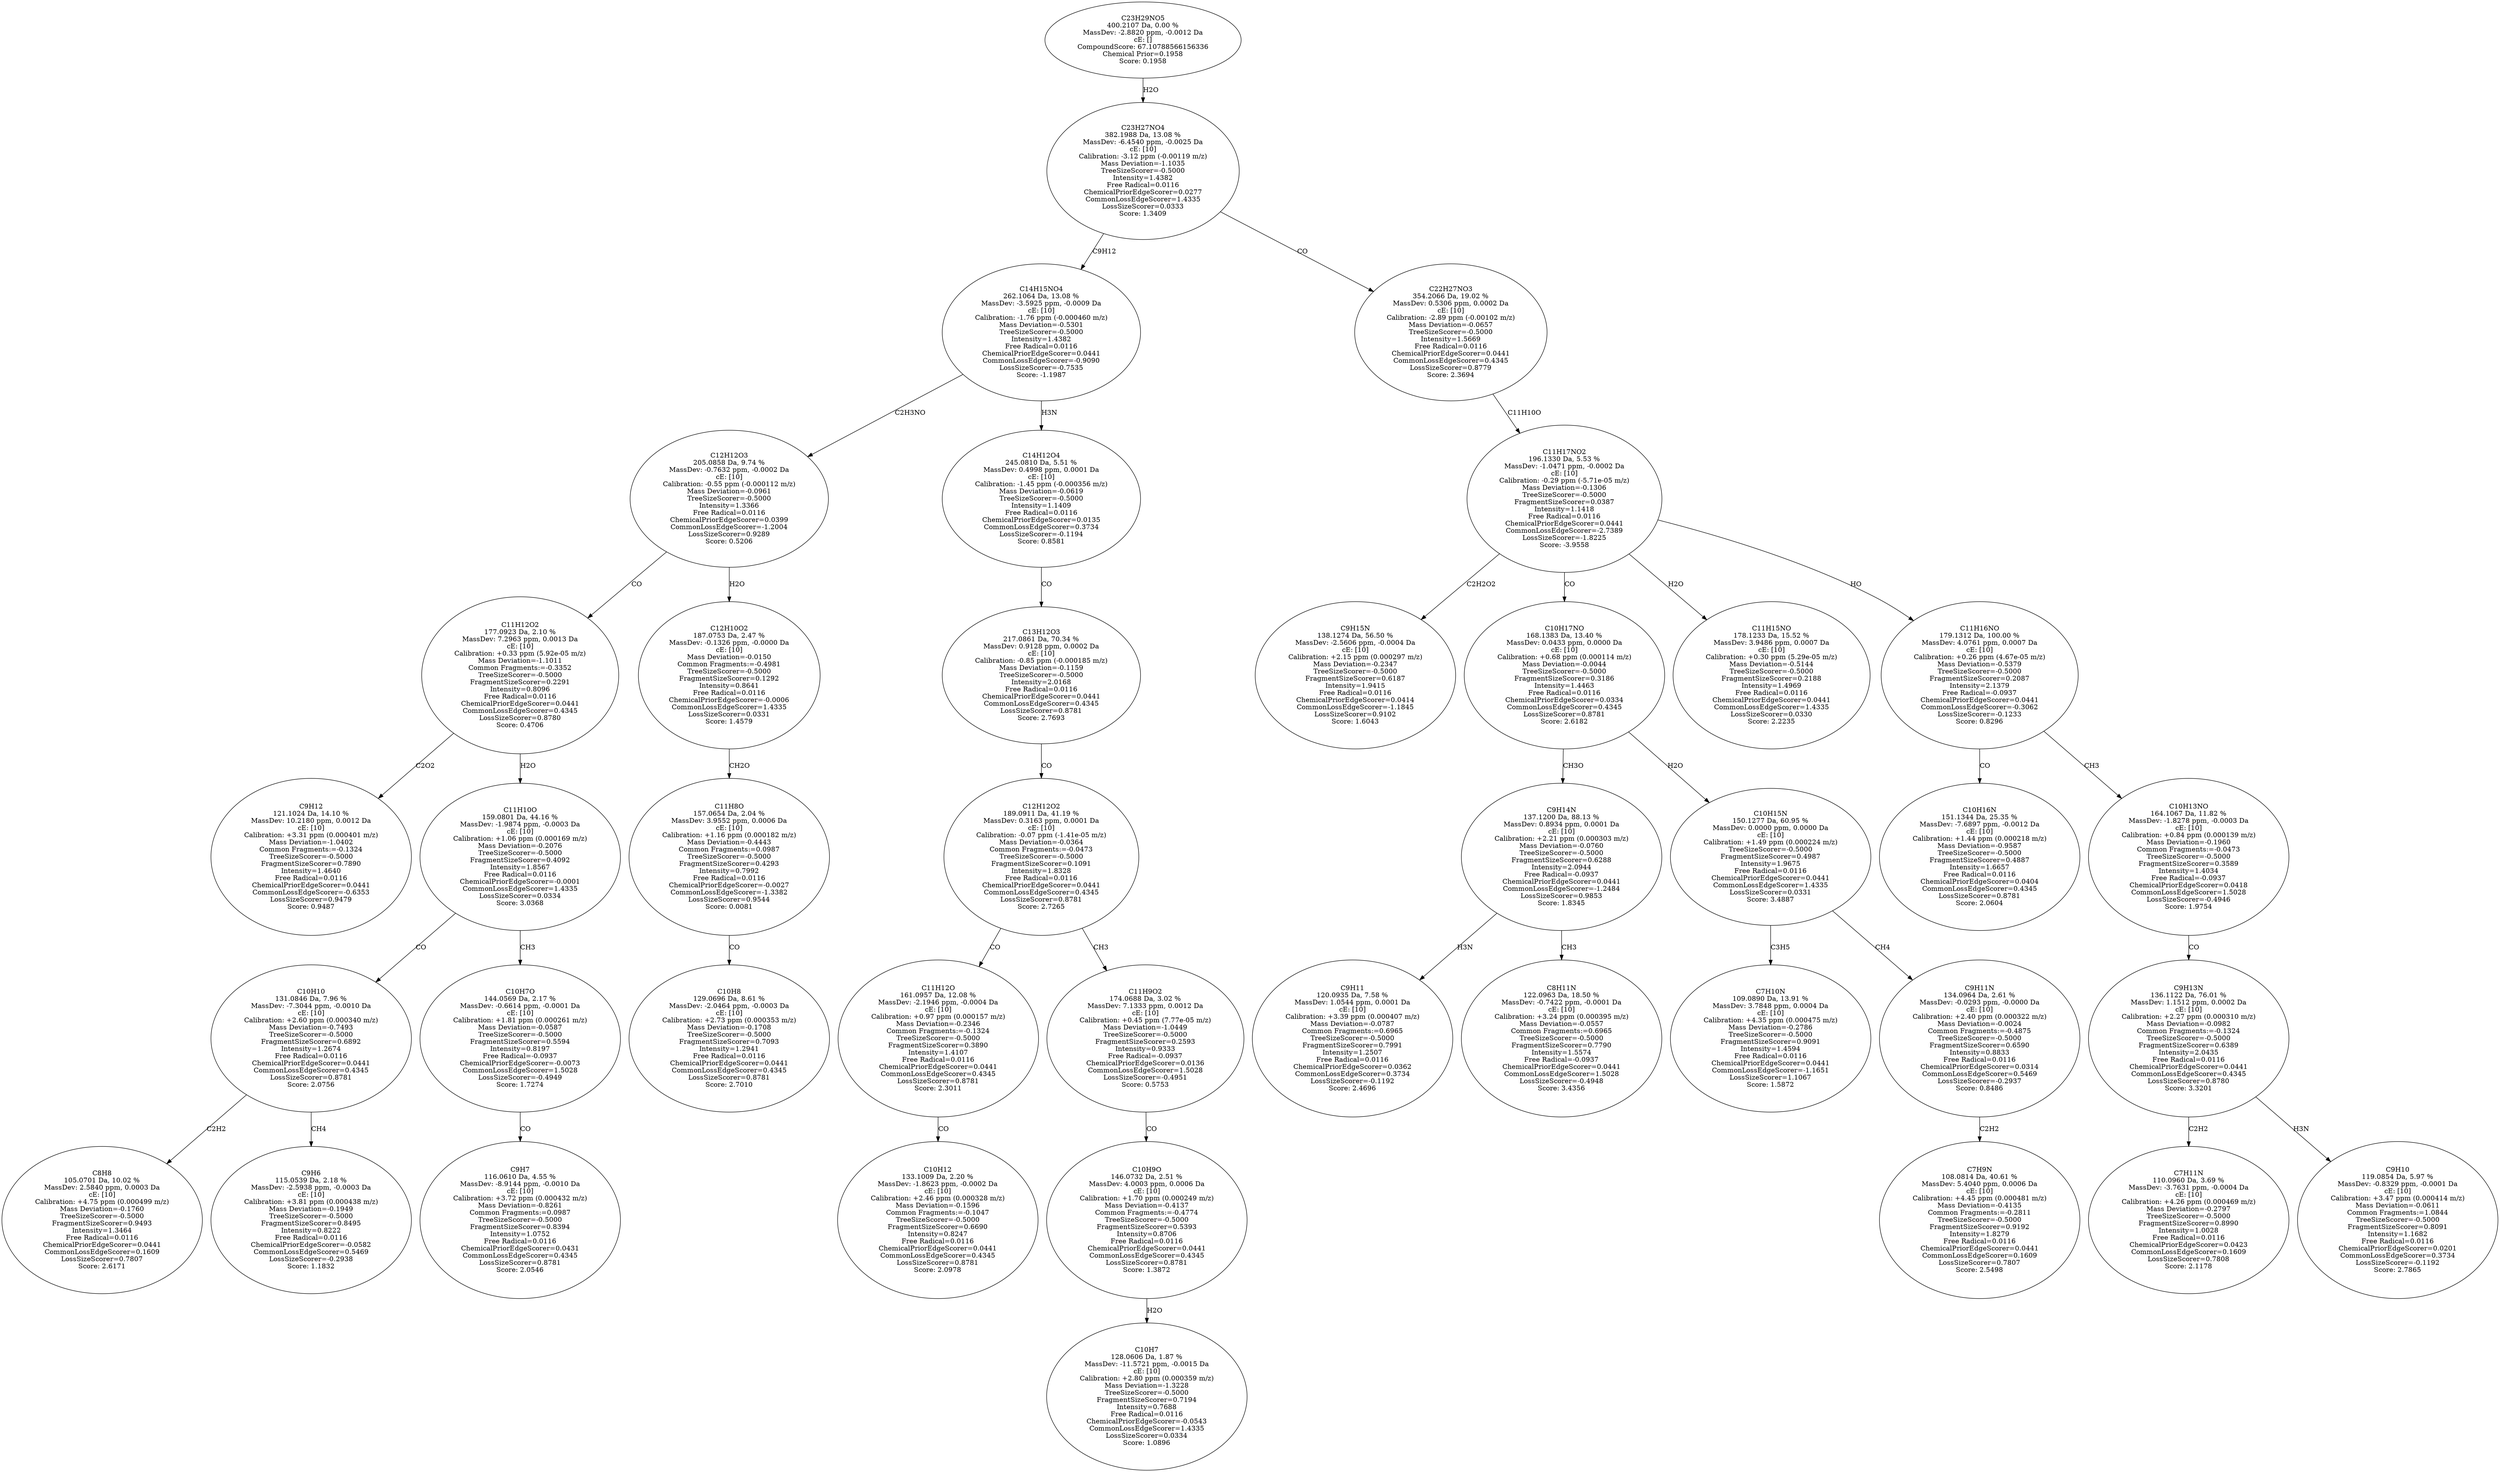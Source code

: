 strict digraph {
v1 [label="C9H12\n121.1024 Da, 14.10 %\nMassDev: 10.2180 ppm, 0.0012 Da\ncE: [10]\nCalibration: +3.31 ppm (0.000401 m/z)\nMass Deviation=-1.0402\nCommon Fragments:=-0.1324\nTreeSizeScorer=-0.5000\nFragmentSizeScorer=0.7890\nIntensity=1.4640\nFree Radical=0.0116\nChemicalPriorEdgeScorer=0.0441\nCommonLossEdgeScorer=-0.6353\nLossSizeScorer=0.9479\nScore: 0.9487"];
v2 [label="C8H8\n105.0701 Da, 10.02 %\nMassDev: 2.5840 ppm, 0.0003 Da\ncE: [10]\nCalibration: +4.75 ppm (0.000499 m/z)\nMass Deviation=-0.1760\nTreeSizeScorer=-0.5000\nFragmentSizeScorer=0.9493\nIntensity=1.3464\nFree Radical=0.0116\nChemicalPriorEdgeScorer=0.0441\nCommonLossEdgeScorer=0.1609\nLossSizeScorer=0.7807\nScore: 2.6171"];
v3 [label="C9H6\n115.0539 Da, 2.18 %\nMassDev: -2.5938 ppm, -0.0003 Da\ncE: [10]\nCalibration: +3.81 ppm (0.000438 m/z)\nMass Deviation=-0.1949\nTreeSizeScorer=-0.5000\nFragmentSizeScorer=0.8495\nIntensity=0.8222\nFree Radical=0.0116\nChemicalPriorEdgeScorer=-0.0582\nCommonLossEdgeScorer=0.5469\nLossSizeScorer=-0.2938\nScore: 1.1832"];
v4 [label="C10H10\n131.0846 Da, 7.96 %\nMassDev: -7.3044 ppm, -0.0010 Da\ncE: [10]\nCalibration: +2.60 ppm (0.000340 m/z)\nMass Deviation=-0.7493\nTreeSizeScorer=-0.5000\nFragmentSizeScorer=0.6892\nIntensity=1.2674\nFree Radical=0.0116\nChemicalPriorEdgeScorer=0.0441\nCommonLossEdgeScorer=0.4345\nLossSizeScorer=0.8781\nScore: 2.0756"];
v5 [label="C9H7\n116.0610 Da, 4.55 %\nMassDev: -8.9144 ppm, -0.0010 Da\ncE: [10]\nCalibration: +3.72 ppm (0.000432 m/z)\nMass Deviation=-0.8261\nCommon Fragments:=0.0987\nTreeSizeScorer=-0.5000\nFragmentSizeScorer=0.8394\nIntensity=1.0752\nFree Radical=0.0116\nChemicalPriorEdgeScorer=0.0431\nCommonLossEdgeScorer=0.4345\nLossSizeScorer=0.8781\nScore: 2.0546"];
v6 [label="C10H7O\n144.0569 Da, 2.17 %\nMassDev: -0.6614 ppm, -0.0001 Da\ncE: [10]\nCalibration: +1.81 ppm (0.000261 m/z)\nMass Deviation=-0.0587\nTreeSizeScorer=-0.5000\nFragmentSizeScorer=0.5594\nIntensity=0.8197\nFree Radical=-0.0937\nChemicalPriorEdgeScorer=-0.0073\nCommonLossEdgeScorer=1.5028\nLossSizeScorer=-0.4949\nScore: 1.7274"];
v7 [label="C11H10O\n159.0801 Da, 44.16 %\nMassDev: -1.9874 ppm, -0.0003 Da\ncE: [10]\nCalibration: +1.06 ppm (0.000169 m/z)\nMass Deviation=-0.2076\nTreeSizeScorer=-0.5000\nFragmentSizeScorer=0.4092\nIntensity=1.8567\nFree Radical=0.0116\nChemicalPriorEdgeScorer=-0.0001\nCommonLossEdgeScorer=1.4335\nLossSizeScorer=0.0334\nScore: 3.0368"];
v8 [label="C11H12O2\n177.0923 Da, 2.10 %\nMassDev: 7.2963 ppm, 0.0013 Da\ncE: [10]\nCalibration: +0.33 ppm (5.92e-05 m/z)\nMass Deviation=-1.1011\nCommon Fragments:=-0.3352\nTreeSizeScorer=-0.5000\nFragmentSizeScorer=0.2291\nIntensity=0.8096\nFree Radical=0.0116\nChemicalPriorEdgeScorer=0.0441\nCommonLossEdgeScorer=0.4345\nLossSizeScorer=0.8780\nScore: 0.4706"];
v9 [label="C10H8\n129.0696 Da, 8.61 %\nMassDev: -2.0464 ppm, -0.0003 Da\ncE: [10]\nCalibration: +2.73 ppm (0.000353 m/z)\nMass Deviation=-0.1708\nTreeSizeScorer=-0.5000\nFragmentSizeScorer=0.7093\nIntensity=1.2941\nFree Radical=0.0116\nChemicalPriorEdgeScorer=0.0441\nCommonLossEdgeScorer=0.4345\nLossSizeScorer=0.8781\nScore: 2.7010"];
v10 [label="C11H8O\n157.0654 Da, 2.04 %\nMassDev: 3.9552 ppm, 0.0006 Da\ncE: [10]\nCalibration: +1.16 ppm (0.000182 m/z)\nMass Deviation=-0.4443\nCommon Fragments:=0.0987\nTreeSizeScorer=-0.5000\nFragmentSizeScorer=0.4293\nIntensity=0.7992\nFree Radical=0.0116\nChemicalPriorEdgeScorer=-0.0027\nCommonLossEdgeScorer=-1.3382\nLossSizeScorer=0.9544\nScore: 0.0081"];
v11 [label="C12H10O2\n187.0753 Da, 2.47 %\nMassDev: -0.1326 ppm, -0.0000 Da\ncE: [10]\nMass Deviation=-0.0150\nCommon Fragments:=-0.4981\nTreeSizeScorer=-0.5000\nFragmentSizeScorer=0.1292\nIntensity=0.8641\nFree Radical=0.0116\nChemicalPriorEdgeScorer=-0.0006\nCommonLossEdgeScorer=1.4335\nLossSizeScorer=0.0331\nScore: 1.4579"];
v12 [label="C12H12O3\n205.0858 Da, 9.74 %\nMassDev: -0.7632 ppm, -0.0002 Da\ncE: [10]\nCalibration: -0.55 ppm (-0.000112 m/z)\nMass Deviation=-0.0961\nTreeSizeScorer=-0.5000\nIntensity=1.3366\nFree Radical=0.0116\nChemicalPriorEdgeScorer=0.0399\nCommonLossEdgeScorer=-1.2004\nLossSizeScorer=0.9289\nScore: 0.5206"];
v13 [label="C10H12\n133.1009 Da, 2.20 %\nMassDev: -1.8623 ppm, -0.0002 Da\ncE: [10]\nCalibration: +2.46 ppm (0.000328 m/z)\nMass Deviation=-0.1596\nCommon Fragments:=-0.1047\nTreeSizeScorer=-0.5000\nFragmentSizeScorer=0.6690\nIntensity=0.8247\nFree Radical=0.0116\nChemicalPriorEdgeScorer=0.0441\nCommonLossEdgeScorer=0.4345\nLossSizeScorer=0.8781\nScore: 2.0978"];
v14 [label="C11H12O\n161.0957 Da, 12.08 %\nMassDev: -2.1946 ppm, -0.0004 Da\ncE: [10]\nCalibration: +0.97 ppm (0.000157 m/z)\nMass Deviation=-0.2346\nCommon Fragments:=-0.1324\nTreeSizeScorer=-0.5000\nFragmentSizeScorer=0.3890\nIntensity=1.4107\nFree Radical=0.0116\nChemicalPriorEdgeScorer=0.0441\nCommonLossEdgeScorer=0.4345\nLossSizeScorer=0.8781\nScore: 2.3011"];
v15 [label="C10H7\n128.0606 Da, 1.87 %\nMassDev: -11.5721 ppm, -0.0015 Da\ncE: [10]\nCalibration: +2.80 ppm (0.000359 m/z)\nMass Deviation=-1.3228\nTreeSizeScorer=-0.5000\nFragmentSizeScorer=0.7194\nIntensity=0.7688\nFree Radical=0.0116\nChemicalPriorEdgeScorer=-0.0543\nCommonLossEdgeScorer=1.4335\nLossSizeScorer=0.0334\nScore: 1.0896"];
v16 [label="C10H9O\n146.0732 Da, 2.51 %\nMassDev: 4.0003 ppm, 0.0006 Da\ncE: [10]\nCalibration: +1.70 ppm (0.000249 m/z)\nMass Deviation=-0.4137\nCommon Fragments:=-0.4774\nTreeSizeScorer=-0.5000\nFragmentSizeScorer=0.5393\nIntensity=0.8706\nFree Radical=0.0116\nChemicalPriorEdgeScorer=0.0441\nCommonLossEdgeScorer=0.4345\nLossSizeScorer=0.8781\nScore: 1.3872"];
v17 [label="C11H9O2\n174.0688 Da, 3.02 %\nMassDev: 7.1333 ppm, 0.0012 Da\ncE: [10]\nCalibration: +0.45 ppm (7.77e-05 m/z)\nMass Deviation=-1.0449\nTreeSizeScorer=-0.5000\nFragmentSizeScorer=0.2593\nIntensity=0.9333\nFree Radical=-0.0937\nChemicalPriorEdgeScorer=0.0136\nCommonLossEdgeScorer=1.5028\nLossSizeScorer=-0.4951\nScore: 0.5753"];
v18 [label="C12H12O2\n189.0911 Da, 41.19 %\nMassDev: 0.3163 ppm, 0.0001 Da\ncE: [10]\nCalibration: -0.07 ppm (-1.41e-05 m/z)\nMass Deviation=-0.0364\nCommon Fragments:=-0.0473\nTreeSizeScorer=-0.5000\nFragmentSizeScorer=0.1091\nIntensity=1.8328\nFree Radical=0.0116\nChemicalPriorEdgeScorer=0.0441\nCommonLossEdgeScorer=0.4345\nLossSizeScorer=0.8781\nScore: 2.7265"];
v19 [label="C13H12O3\n217.0861 Da, 70.34 %\nMassDev: 0.9128 ppm, 0.0002 Da\ncE: [10]\nCalibration: -0.85 ppm (-0.000185 m/z)\nMass Deviation=-0.1159\nTreeSizeScorer=-0.5000\nIntensity=2.0168\nFree Radical=0.0116\nChemicalPriorEdgeScorer=0.0441\nCommonLossEdgeScorer=0.4345\nLossSizeScorer=0.8781\nScore: 2.7693"];
v20 [label="C14H12O4\n245.0810 Da, 5.51 %\nMassDev: 0.4998 ppm, 0.0001 Da\ncE: [10]\nCalibration: -1.45 ppm (-0.000356 m/z)\nMass Deviation=-0.0619\nTreeSizeScorer=-0.5000\nIntensity=1.1409\nFree Radical=0.0116\nChemicalPriorEdgeScorer=0.0135\nCommonLossEdgeScorer=0.3734\nLossSizeScorer=-0.1194\nScore: 0.8581"];
v21 [label="C14H15NO4\n262.1064 Da, 13.08 %\nMassDev: -3.5925 ppm, -0.0009 Da\ncE: [10]\nCalibration: -1.76 ppm (-0.000460 m/z)\nMass Deviation=-0.5301\nTreeSizeScorer=-0.5000\nIntensity=1.4382\nFree Radical=0.0116\nChemicalPriorEdgeScorer=0.0441\nCommonLossEdgeScorer=-0.9090\nLossSizeScorer=-0.7535\nScore: -1.1987"];
v22 [label="C9H15N\n138.1274 Da, 56.50 %\nMassDev: -2.5606 ppm, -0.0004 Da\ncE: [10]\nCalibration: +2.15 ppm (0.000297 m/z)\nMass Deviation=-0.2347\nTreeSizeScorer=-0.5000\nFragmentSizeScorer=0.6187\nIntensity=1.9415\nFree Radical=0.0116\nChemicalPriorEdgeScorer=0.0414\nCommonLossEdgeScorer=-1.1845\nLossSizeScorer=0.9102\nScore: 1.6043"];
v23 [label="C9H11\n120.0935 Da, 7.58 %\nMassDev: 1.0544 ppm, 0.0001 Da\ncE: [10]\nCalibration: +3.39 ppm (0.000407 m/z)\nMass Deviation=-0.0787\nCommon Fragments:=0.6965\nTreeSizeScorer=-0.5000\nFragmentSizeScorer=0.7991\nIntensity=1.2507\nFree Radical=0.0116\nChemicalPriorEdgeScorer=0.0362\nCommonLossEdgeScorer=0.3734\nLossSizeScorer=-0.1192\nScore: 2.4696"];
v24 [label="C8H11N\n122.0963 Da, 18.50 %\nMassDev: -0.7422 ppm, -0.0001 Da\ncE: [10]\nCalibration: +3.24 ppm (0.000395 m/z)\nMass Deviation=-0.0557\nCommon Fragments:=0.6965\nTreeSizeScorer=-0.5000\nFragmentSizeScorer=0.7790\nIntensity=1.5574\nFree Radical=-0.0937\nChemicalPriorEdgeScorer=0.0441\nCommonLossEdgeScorer=1.5028\nLossSizeScorer=-0.4948\nScore: 3.4356"];
v25 [label="C9H14N\n137.1200 Da, 88.13 %\nMassDev: 0.8934 ppm, 0.0001 Da\ncE: [10]\nCalibration: +2.21 ppm (0.000303 m/z)\nMass Deviation=-0.0760\nTreeSizeScorer=-0.5000\nFragmentSizeScorer=0.6288\nIntensity=2.0944\nFree Radical=-0.0937\nChemicalPriorEdgeScorer=0.0441\nCommonLossEdgeScorer=-1.2484\nLossSizeScorer=0.9853\nScore: 1.8345"];
v26 [label="C7H10N\n109.0890 Da, 13.91 %\nMassDev: 3.7848 ppm, 0.0004 Da\ncE: [10]\nCalibration: +4.35 ppm (0.000475 m/z)\nMass Deviation=-0.2786\nTreeSizeScorer=-0.5000\nFragmentSizeScorer=0.9091\nIntensity=1.4594\nFree Radical=0.0116\nChemicalPriorEdgeScorer=0.0441\nCommonLossEdgeScorer=-1.1651\nLossSizeScorer=1.1067\nScore: 1.5872"];
v27 [label="C7H9N\n108.0814 Da, 40.61 %\nMassDev: 5.4040 ppm, 0.0006 Da\ncE: [10]\nCalibration: +4.45 ppm (0.000481 m/z)\nMass Deviation=-0.4135\nCommon Fragments:=-0.2811\nTreeSizeScorer=-0.5000\nFragmentSizeScorer=0.9192\nIntensity=1.8279\nFree Radical=0.0116\nChemicalPriorEdgeScorer=0.0441\nCommonLossEdgeScorer=0.1609\nLossSizeScorer=0.7807\nScore: 2.5498"];
v28 [label="C9H11N\n134.0964 Da, 2.61 %\nMassDev: -0.0293 ppm, -0.0000 Da\ncE: [10]\nCalibration: +2.40 ppm (0.000322 m/z)\nMass Deviation=-0.0024\nCommon Fragments:=-0.4875\nTreeSizeScorer=-0.5000\nFragmentSizeScorer=0.6590\nIntensity=0.8833\nFree Radical=0.0116\nChemicalPriorEdgeScorer=0.0314\nCommonLossEdgeScorer=0.5469\nLossSizeScorer=-0.2937\nScore: 0.8486"];
v29 [label="C10H15N\n150.1277 Da, 60.95 %\nMassDev: 0.0000 ppm, 0.0000 Da\ncE: [10]\nCalibration: +1.49 ppm (0.000224 m/z)\nTreeSizeScorer=-0.5000\nFragmentSizeScorer=0.4987\nIntensity=1.9675\nFree Radical=0.0116\nChemicalPriorEdgeScorer=0.0441\nCommonLossEdgeScorer=1.4335\nLossSizeScorer=0.0331\nScore: 3.4887"];
v30 [label="C10H17NO\n168.1383 Da, 13.40 %\nMassDev: 0.0433 ppm, 0.0000 Da\ncE: [10]\nCalibration: +0.68 ppm (0.000114 m/z)\nMass Deviation=-0.0044\nTreeSizeScorer=-0.5000\nFragmentSizeScorer=0.3186\nIntensity=1.4463\nFree Radical=0.0116\nChemicalPriorEdgeScorer=0.0334\nCommonLossEdgeScorer=0.4345\nLossSizeScorer=0.8781\nScore: 2.6182"];
v31 [label="C11H15NO\n178.1233 Da, 15.52 %\nMassDev: 3.9486 ppm, 0.0007 Da\ncE: [10]\nCalibration: +0.30 ppm (5.29e-05 m/z)\nMass Deviation=-0.5144\nTreeSizeScorer=-0.5000\nFragmentSizeScorer=0.2188\nIntensity=1.4969\nFree Radical=0.0116\nChemicalPriorEdgeScorer=0.0441\nCommonLossEdgeScorer=1.4335\nLossSizeScorer=0.0330\nScore: 2.2235"];
v32 [label="C10H16N\n151.1344 Da, 25.35 %\nMassDev: -7.6897 ppm, -0.0012 Da\ncE: [10]\nCalibration: +1.44 ppm (0.000218 m/z)\nMass Deviation=-0.9587\nTreeSizeScorer=-0.5000\nFragmentSizeScorer=0.4887\nIntensity=1.6657\nFree Radical=0.0116\nChemicalPriorEdgeScorer=0.0404\nCommonLossEdgeScorer=0.4345\nLossSizeScorer=0.8781\nScore: 2.0604"];
v33 [label="C7H11N\n110.0960 Da, 3.69 %\nMassDev: -3.7631 ppm, -0.0004 Da\ncE: [10]\nCalibration: +4.26 ppm (0.000469 m/z)\nMass Deviation=-0.2797\nTreeSizeScorer=-0.5000\nFragmentSizeScorer=0.8990\nIntensity=1.0028\nFree Radical=0.0116\nChemicalPriorEdgeScorer=0.0423\nCommonLossEdgeScorer=0.1609\nLossSizeScorer=0.7808\nScore: 2.1178"];
v34 [label="C9H10\n119.0854 Da, 5.97 %\nMassDev: -0.8329 ppm, -0.0001 Da\ncE: [10]\nCalibration: +3.47 ppm (0.000414 m/z)\nMass Deviation=-0.0611\nCommon Fragments:=1.0844\nTreeSizeScorer=-0.5000\nFragmentSizeScorer=0.8091\nIntensity=1.1682\nFree Radical=0.0116\nChemicalPriorEdgeScorer=0.0201\nCommonLossEdgeScorer=0.3734\nLossSizeScorer=-0.1192\nScore: 2.7865"];
v35 [label="C9H13N\n136.1122 Da, 76.01 %\nMassDev: 1.1512 ppm, 0.0002 Da\ncE: [10]\nCalibration: +2.27 ppm (0.000310 m/z)\nMass Deviation=-0.0982\nCommon Fragments:=-0.1324\nTreeSizeScorer=-0.5000\nFragmentSizeScorer=0.6389\nIntensity=2.0435\nFree Radical=0.0116\nChemicalPriorEdgeScorer=0.0441\nCommonLossEdgeScorer=0.4345\nLossSizeScorer=0.8780\nScore: 3.3201"];
v36 [label="C10H13NO\n164.1067 Da, 11.82 %\nMassDev: -1.8278 ppm, -0.0003 Da\ncE: [10]\nCalibration: +0.84 ppm (0.000139 m/z)\nMass Deviation=-0.1960\nCommon Fragments:=-0.0473\nTreeSizeScorer=-0.5000\nFragmentSizeScorer=0.3589\nIntensity=1.4034\nFree Radical=-0.0937\nChemicalPriorEdgeScorer=0.0418\nCommonLossEdgeScorer=1.5028\nLossSizeScorer=-0.4946\nScore: 1.9754"];
v37 [label="C11H16NO\n179.1312 Da, 100.00 %\nMassDev: 4.0761 ppm, 0.0007 Da\ncE: [10]\nCalibration: +0.26 ppm (4.67e-05 m/z)\nMass Deviation=-0.5379\nTreeSizeScorer=-0.5000\nFragmentSizeScorer=0.2087\nIntensity=2.1379\nFree Radical=-0.0937\nChemicalPriorEdgeScorer=0.0441\nCommonLossEdgeScorer=-0.3062\nLossSizeScorer=-0.1233\nScore: 0.8296"];
v38 [label="C11H17NO2\n196.1330 Da, 5.53 %\nMassDev: -1.0471 ppm, -0.0002 Da\ncE: [10]\nCalibration: -0.29 ppm (-5.71e-05 m/z)\nMass Deviation=-0.1306\nTreeSizeScorer=-0.5000\nFragmentSizeScorer=0.0387\nIntensity=1.1418\nFree Radical=0.0116\nChemicalPriorEdgeScorer=0.0441\nCommonLossEdgeScorer=-2.7389\nLossSizeScorer=-1.8225\nScore: -3.9558"];
v39 [label="C22H27NO3\n354.2066 Da, 19.02 %\nMassDev: 0.5306 ppm, 0.0002 Da\ncE: [10]\nCalibration: -2.89 ppm (-0.00102 m/z)\nMass Deviation=-0.0657\nTreeSizeScorer=-0.5000\nIntensity=1.5669\nFree Radical=0.0116\nChemicalPriorEdgeScorer=0.0441\nCommonLossEdgeScorer=0.4345\nLossSizeScorer=0.8779\nScore: 2.3694"];
v40 [label="C23H27NO4\n382.1988 Da, 13.08 %\nMassDev: -6.4540 ppm, -0.0025 Da\ncE: [10]\nCalibration: -3.12 ppm (-0.00119 m/z)\nMass Deviation=-1.1035\nTreeSizeScorer=-0.5000\nIntensity=1.4382\nFree Radical=0.0116\nChemicalPriorEdgeScorer=0.0277\nCommonLossEdgeScorer=1.4335\nLossSizeScorer=0.0333\nScore: 1.3409"];
v41 [label="C23H29NO5\n400.2107 Da, 0.00 %\nMassDev: -2.8820 ppm, -0.0012 Da\ncE: []\nCompoundScore: 67.10788566156336\nChemical Prior=0.1958\nScore: 0.1958"];
v8 -> v1 [label="C2O2"];
v4 -> v2 [label="C2H2"];
v4 -> v3 [label="CH4"];
v7 -> v4 [label="CO"];
v6 -> v5 [label="CO"];
v7 -> v6 [label="CH3"];
v8 -> v7 [label="H2O"];
v12 -> v8 [label="CO"];
v10 -> v9 [label="CO"];
v11 -> v10 [label="CH2O"];
v12 -> v11 [label="H2O"];
v21 -> v12 [label="C2H3NO"];
v14 -> v13 [label="CO"];
v18 -> v14 [label="CO"];
v16 -> v15 [label="H2O"];
v17 -> v16 [label="CO"];
v18 -> v17 [label="CH3"];
v19 -> v18 [label="CO"];
v20 -> v19 [label="CO"];
v21 -> v20 [label="H3N"];
v40 -> v21 [label="C9H12"];
v38 -> v22 [label="C2H2O2"];
v25 -> v23 [label="H3N"];
v25 -> v24 [label="CH3"];
v30 -> v25 [label="CH3O"];
v29 -> v26 [label="C3H5"];
v28 -> v27 [label="C2H2"];
v29 -> v28 [label="CH4"];
v30 -> v29 [label="H2O"];
v38 -> v30 [label="CO"];
v38 -> v31 [label="H2O"];
v37 -> v32 [label="CO"];
v35 -> v33 [label="C2H2"];
v35 -> v34 [label="H3N"];
v36 -> v35 [label="CO"];
v37 -> v36 [label="CH3"];
v38 -> v37 [label="HO"];
v39 -> v38 [label="C11H10O"];
v40 -> v39 [label="CO"];
v41 -> v40 [label="H2O"];
}